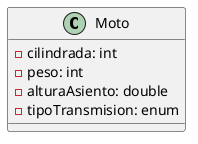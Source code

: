 @startuml
class Moto {
    - cilindrada: int
    - peso: int
    - alturaAsiento: double
    - tipoTransmision: enum
}
@enduml